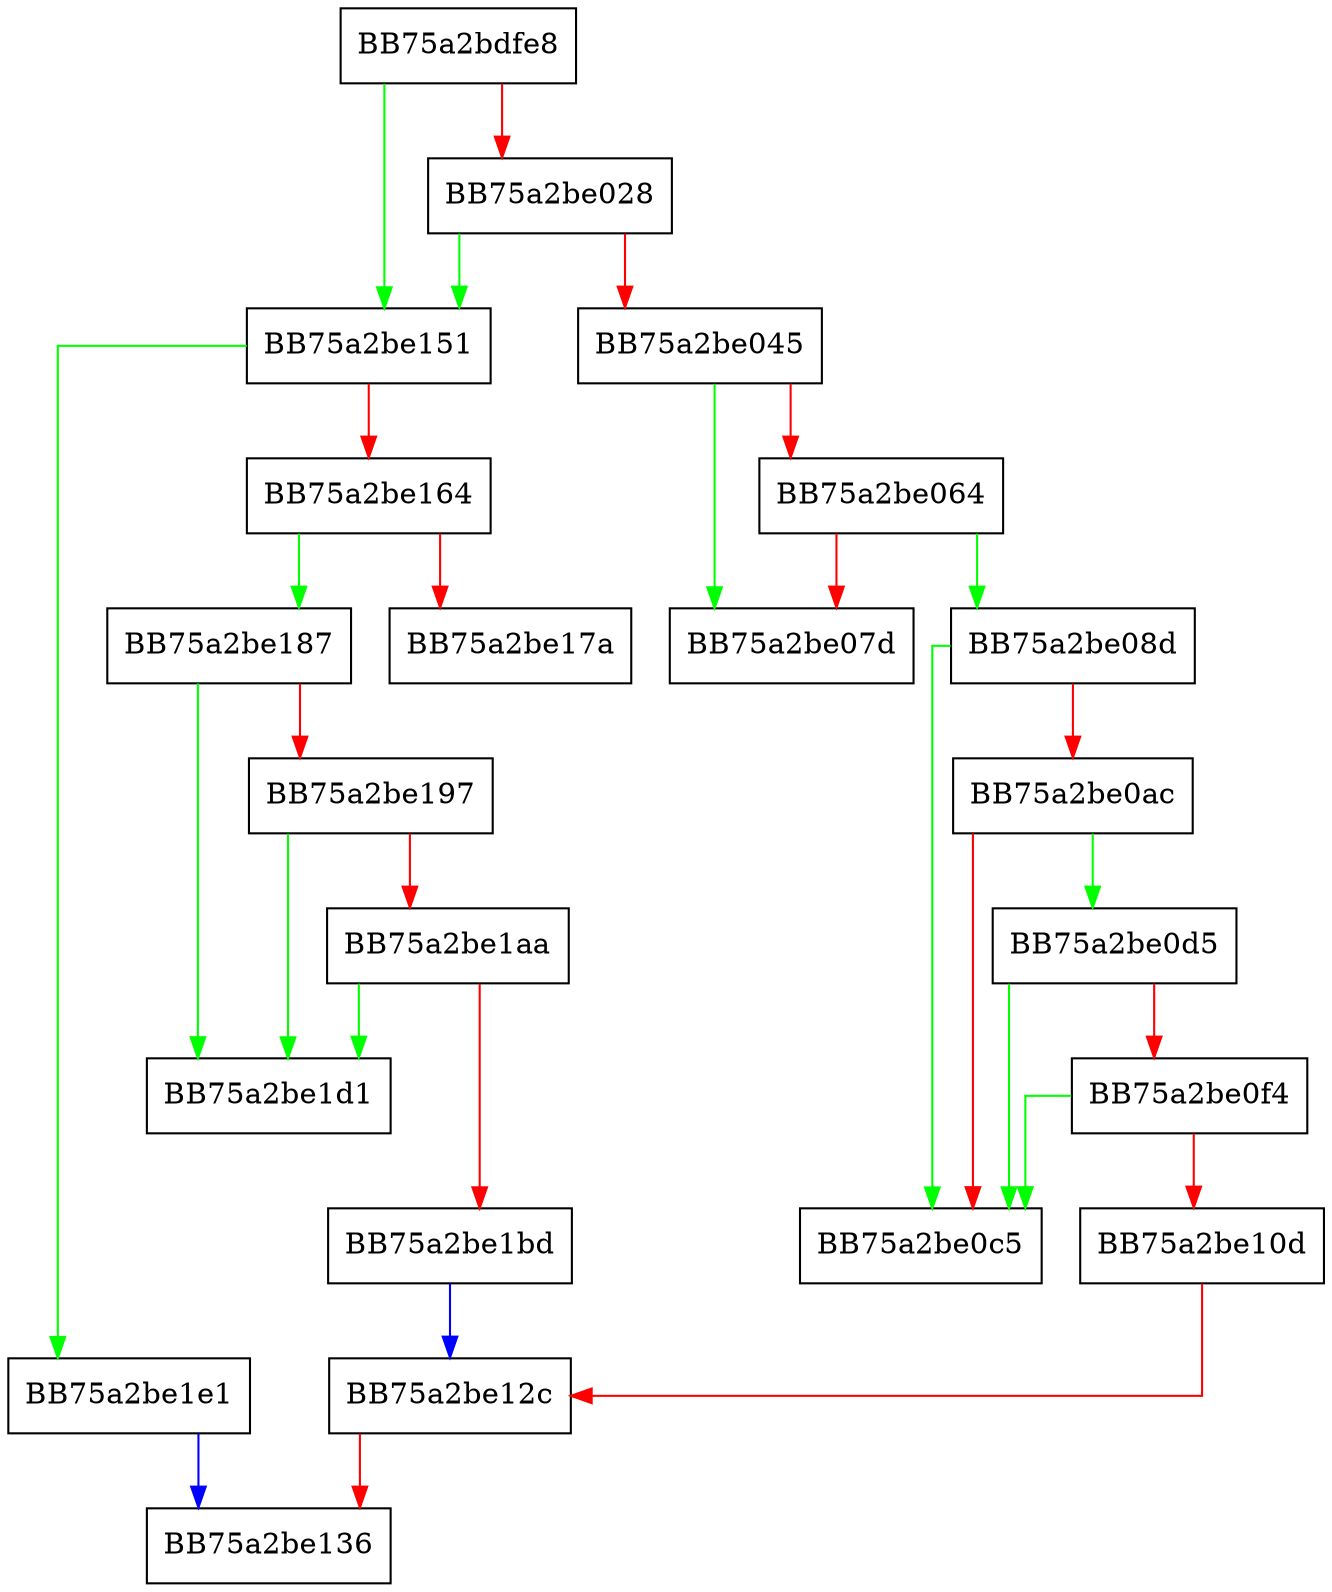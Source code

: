 digraph parse_boolean {
  node [shape="box"];
  graph [splines=ortho];
  BB75a2bdfe8 -> BB75a2be151 [color="green"];
  BB75a2bdfe8 -> BB75a2be028 [color="red"];
  BB75a2be028 -> BB75a2be151 [color="green"];
  BB75a2be028 -> BB75a2be045 [color="red"];
  BB75a2be045 -> BB75a2be07d [color="green"];
  BB75a2be045 -> BB75a2be064 [color="red"];
  BB75a2be064 -> BB75a2be08d [color="green"];
  BB75a2be064 -> BB75a2be07d [color="red"];
  BB75a2be08d -> BB75a2be0c5 [color="green"];
  BB75a2be08d -> BB75a2be0ac [color="red"];
  BB75a2be0ac -> BB75a2be0d5 [color="green"];
  BB75a2be0ac -> BB75a2be0c5 [color="red"];
  BB75a2be0d5 -> BB75a2be0c5 [color="green"];
  BB75a2be0d5 -> BB75a2be0f4 [color="red"];
  BB75a2be0f4 -> BB75a2be0c5 [color="green"];
  BB75a2be0f4 -> BB75a2be10d [color="red"];
  BB75a2be10d -> BB75a2be12c [color="red"];
  BB75a2be12c -> BB75a2be136 [color="red"];
  BB75a2be151 -> BB75a2be1e1 [color="green"];
  BB75a2be151 -> BB75a2be164 [color="red"];
  BB75a2be164 -> BB75a2be187 [color="green"];
  BB75a2be164 -> BB75a2be17a [color="red"];
  BB75a2be187 -> BB75a2be1d1 [color="green"];
  BB75a2be187 -> BB75a2be197 [color="red"];
  BB75a2be197 -> BB75a2be1d1 [color="green"];
  BB75a2be197 -> BB75a2be1aa [color="red"];
  BB75a2be1aa -> BB75a2be1d1 [color="green"];
  BB75a2be1aa -> BB75a2be1bd [color="red"];
  BB75a2be1bd -> BB75a2be12c [color="blue"];
  BB75a2be1e1 -> BB75a2be136 [color="blue"];
}